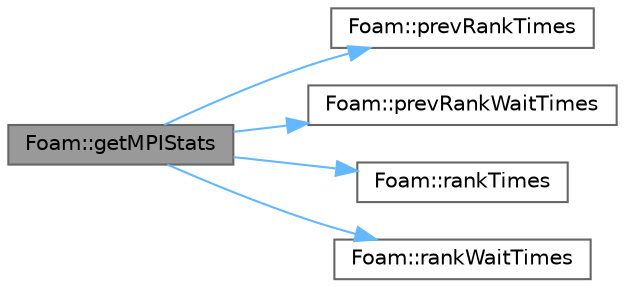 digraph "Foam::getMPIStats"
{
 // LATEX_PDF_SIZE
  bgcolor="transparent";
  edge [fontname=Helvetica,fontsize=10,labelfontname=Helvetica,labelfontsize=10];
  node [fontname=Helvetica,fontsize=10,shape=box,height=0.2,width=0.4];
  rankdir="LR";
  Node1 [id="Node000001",label="Foam::getMPIStats",height=0.2,width=0.4,color="gray40", fillcolor="grey60", style="filled", fontcolor="black",tooltip=" "];
  Node1 -> Node2 [id="edge1_Node000001_Node000002",color="steelblue1",style="solid",tooltip=" "];
  Node2 [id="Node000002",label="Foam::prevRankTimes",height=0.2,width=0.4,color="grey40", fillcolor="white", style="filled",URL="$namespaceFoam.html#a062bf82f84bf3078fa2eb1835777c33f",tooltip=" "];
  Node1 -> Node3 [id="edge2_Node000001_Node000003",color="steelblue1",style="solid",tooltip=" "];
  Node3 [id="Node000003",label="Foam::prevRankWaitTimes",height=0.2,width=0.4,color="grey40", fillcolor="white", style="filled",URL="$namespaceFoam.html#a417291a4c78876a1f80a6b6a2aad4634",tooltip=" "];
  Node1 -> Node4 [id="edge3_Node000001_Node000004",color="steelblue1",style="solid",tooltip=" "];
  Node4 [id="Node000004",label="Foam::rankTimes",height=0.2,width=0.4,color="grey40", fillcolor="white", style="filled",URL="$namespaceFoam.html#a08d408856c805b0bb4446710726e009e",tooltip=" "];
  Node1 -> Node5 [id="edge4_Node000001_Node000005",color="steelblue1",style="solid",tooltip=" "];
  Node5 [id="Node000005",label="Foam::rankWaitTimes",height=0.2,width=0.4,color="grey40", fillcolor="white", style="filled",URL="$namespaceFoam.html#a06c8001bcbc4685dfaac232b1dee6646",tooltip=" "];
}
